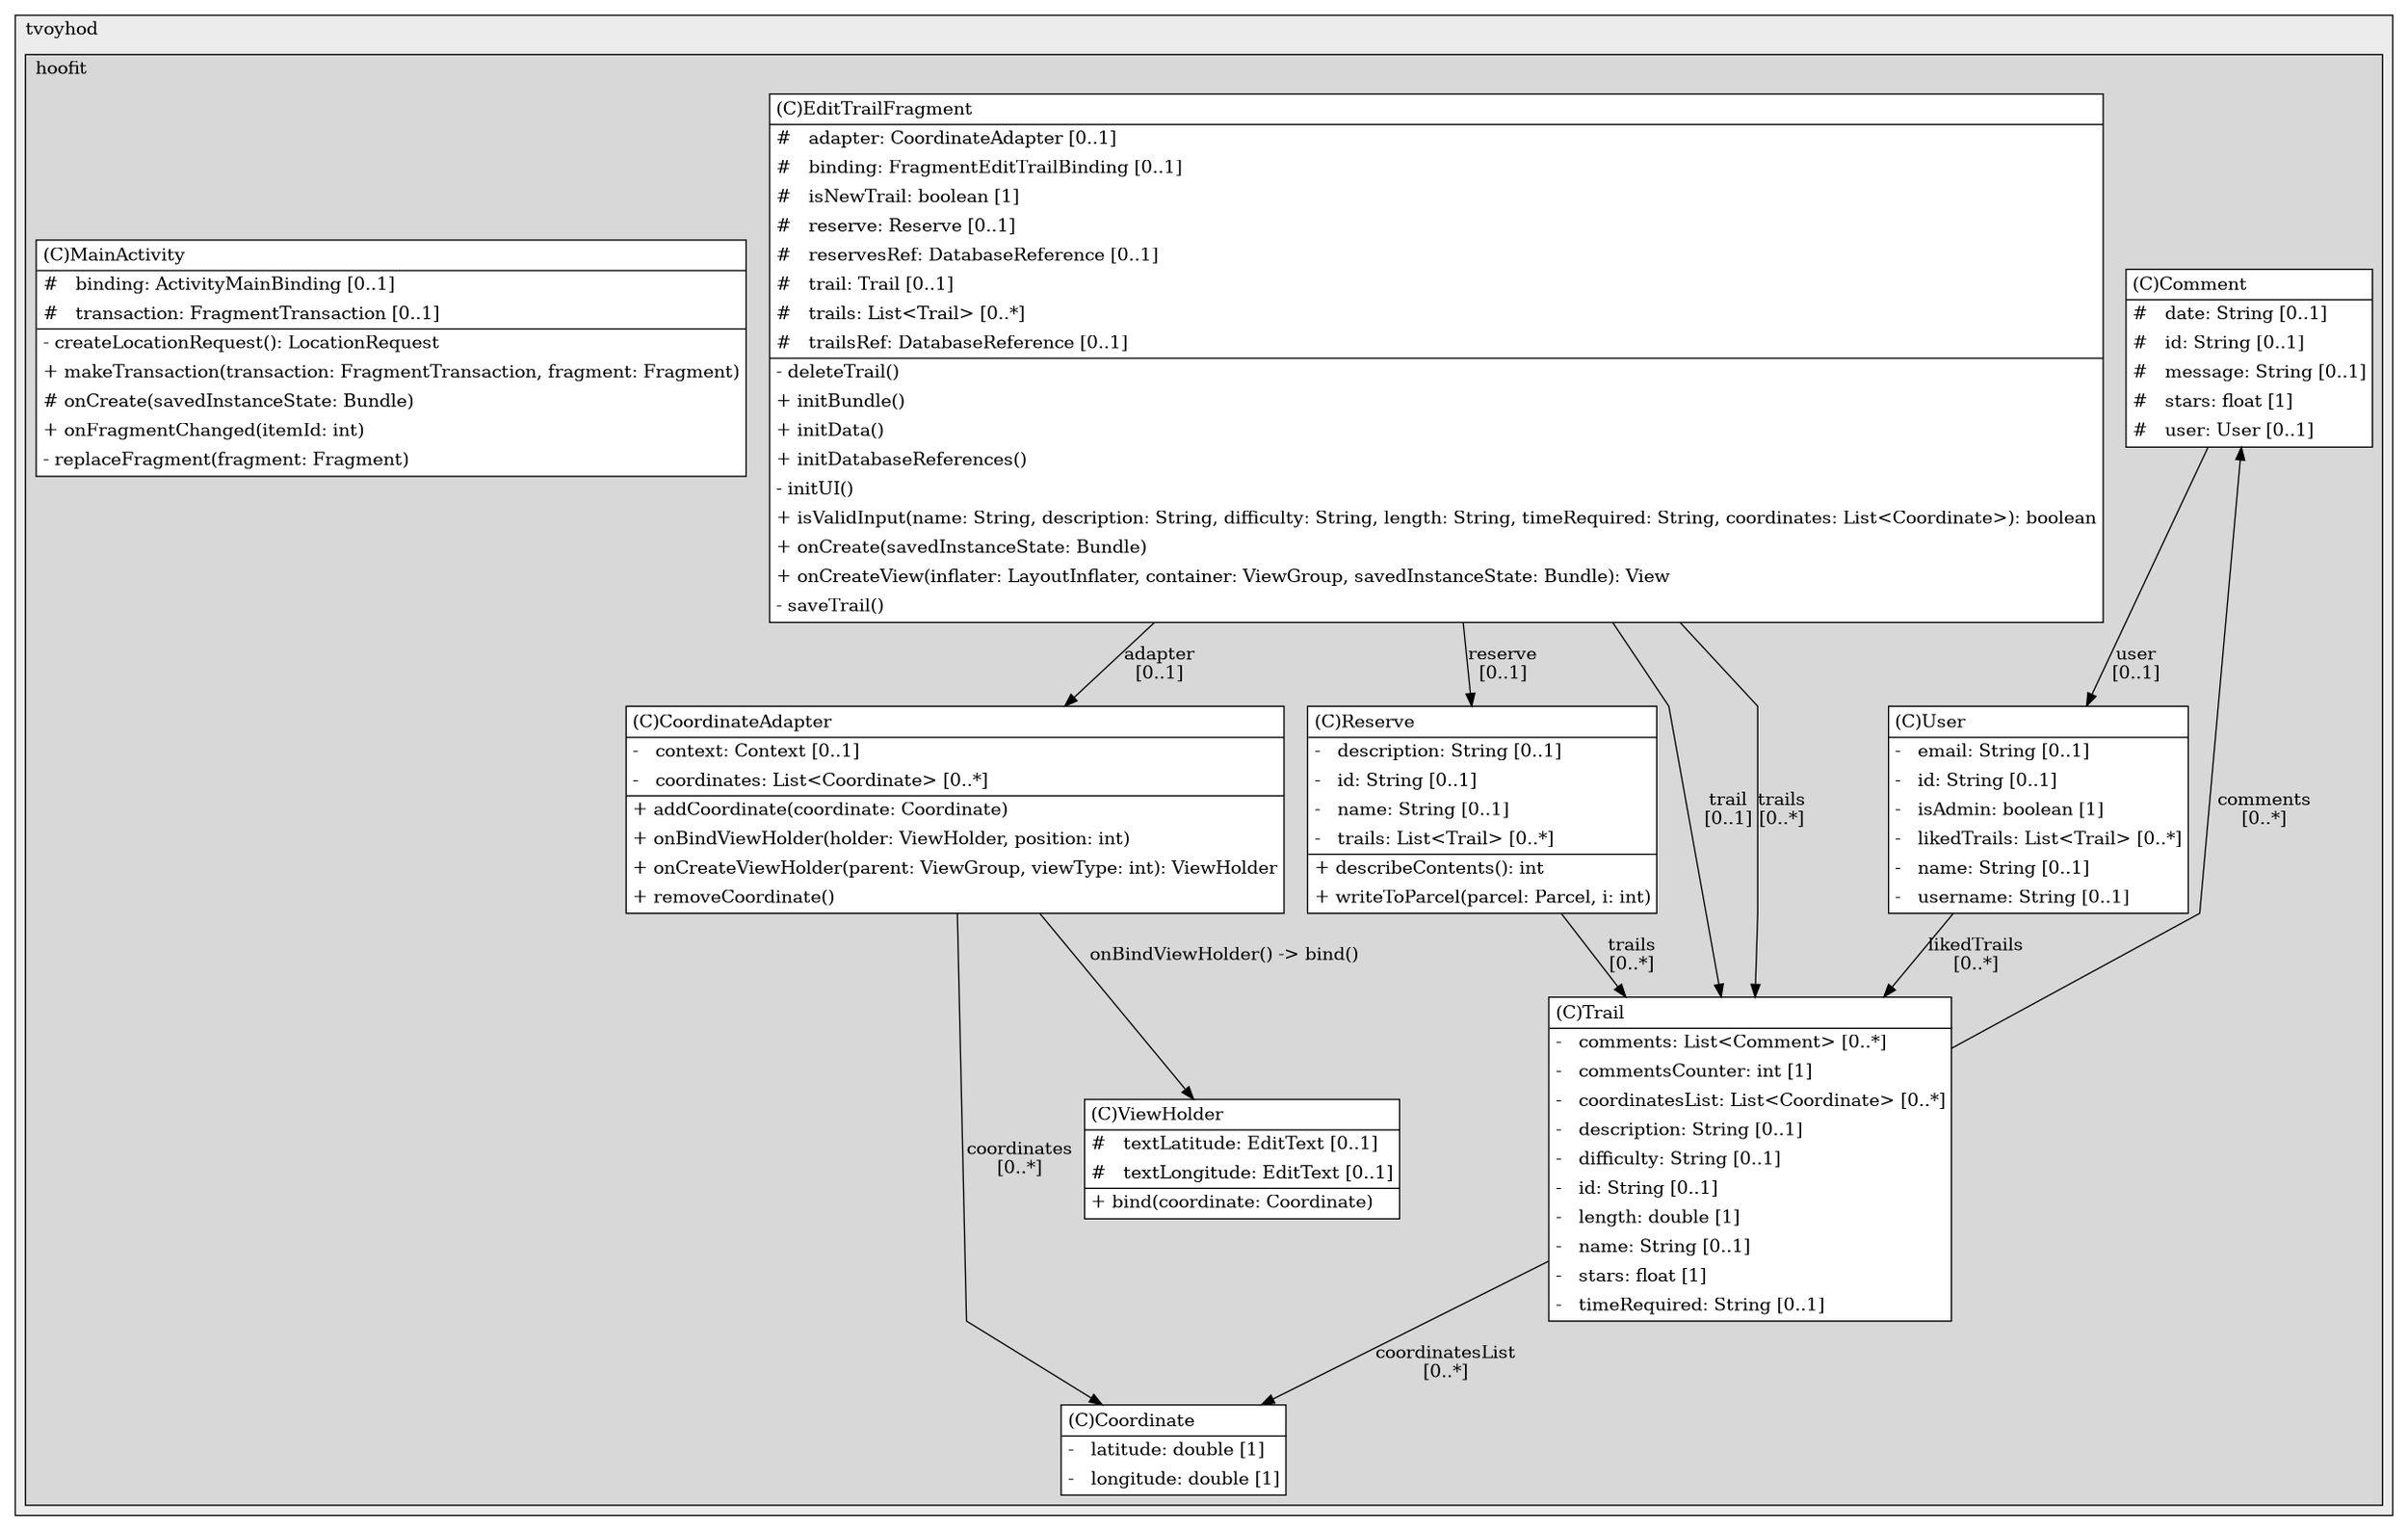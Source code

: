 @startuml

/' diagram meta data start
config=StructureConfiguration;
{
  "projectClassification": {
    "searchMode": "OpenProject", // OpenProject, AllProjects
    "includedProjects": "",
    "pathEndKeywords": "*.impl",
    "isClientPath": "",
    "isClientName": "",
    "isTestPath": "",
    "isTestName": "",
    "isMappingPath": "",
    "isMappingName": "",
    "isDataAccessPath": "",
    "isDataAccessName": "",
    "isDataStructurePath": "",
    "isDataStructureName": "",
    "isInterfaceStructuresPath": "",
    "isInterfaceStructuresName": "",
    "isEntryPointPath": "",
    "isEntryPointName": "",
    "treatFinalFieldsAsMandatory": false
  },
  "graphRestriction": {
    "classPackageExcludeFilter": "",
    "classPackageIncludeFilter": "",
    "classNameExcludeFilter": "",
    "classNameIncludeFilter": "",
    "methodNameExcludeFilter": "",
    "methodNameIncludeFilter": "",
    "removeByInheritance": "", // inheritance/annotation based filtering is done in a second step
    "removeByAnnotation": "",
    "removeByClassPackage": "", // cleanup the graph after inheritance/annotation based filtering is done
    "removeByClassName": "",
    "cutMappings": false,
    "cutEnum": true,
    "cutTests": true,
    "cutClient": true,
    "cutDataAccess": false,
    "cutInterfaceStructures": false,
    "cutDataStructures": false,
    "cutGetterAndSetter": true,
    "cutConstructors": true
  },
  "graphTraversal": {
    "forwardDepth": 6,
    "backwardDepth": 6,
    "classPackageExcludeFilter": "",
    "classPackageIncludeFilter": "",
    "classNameExcludeFilter": "",
    "classNameIncludeFilter": "",
    "methodNameExcludeFilter": "",
    "methodNameIncludeFilter": "",
    "hideMappings": false,
    "hideDataStructures": false,
    "hidePrivateMethods": true,
    "hideInterfaceCalls": true, // indirection: implementation -> interface (is hidden) -> implementation
    "onlyShowApplicationEntryPoints": false, // root node is included
    "useMethodCallsForStructureDiagram": "ForwardOnly" // ForwardOnly, BothDirections, No
  },
  "details": {
    "aggregation": "GroupByClass", // ByClass, GroupByClass, None
    "showClassGenericTypes": true,
    "showMethods": true,
    "showMethodParameterNames": true,
    "showMethodParameterTypes": true,
    "showMethodReturnType": true,
    "showPackageLevels": 2,
    "showDetailedClassStructure": true
  },
  "rootClass": "com.tvoyhod.hoofit.ui.editInfo.EditTrailFragment",
  "extensionCallbackMethod": "" // qualified.class.name#methodName - signature: public static String method(String)
}
diagram meta data end '/



digraph g {
    rankdir="TB"
    splines=polyline
    

'nodes 
subgraph cluster_939296559 { 
   	label=tvoyhod
	labeljust=l
	fillcolor="#ececec"
	style=filled
   
   subgraph cluster_1403126406 { 
   	label=hoofit
	labeljust=l
	fillcolor="#d8d8d8"
	style=filled
   
   Comment200341979[
	label=<<TABLE BORDER="1" CELLBORDER="0" CELLPADDING="4" CELLSPACING="0">
<TR><TD ALIGN="LEFT" >(C)Comment</TD></TR>
<HR/>
<TR><TD ALIGN="LEFT" >#   date: String [0..1]</TD></TR>
<TR><TD ALIGN="LEFT" >#   id: String [0..1]</TD></TR>
<TR><TD ALIGN="LEFT" >#   message: String [0..1]</TD></TR>
<TR><TD ALIGN="LEFT" >#   stars: float [1]</TD></TR>
<TR><TD ALIGN="LEFT" >#   user: User [0..1]</TD></TR>
</TABLE>>
	style=filled
	margin=0
	shape=plaintext
	fillcolor="#FFFFFF"
];

Coordinate200341979[
	label=<<TABLE BORDER="1" CELLBORDER="0" CELLPADDING="4" CELLSPACING="0">
<TR><TD ALIGN="LEFT" >(C)Coordinate</TD></TR>
<HR/>
<TR><TD ALIGN="LEFT" >-   latitude: double [1]</TD></TR>
<TR><TD ALIGN="LEFT" >-   longitude: double [1]</TD></TR>
</TABLE>>
	style=filled
	margin=0
	shape=plaintext
	fillcolor="#FFFFFF"
];

CoordinateAdapter976963852[
	label=<<TABLE BORDER="1" CELLBORDER="0" CELLPADDING="4" CELLSPACING="0">
<TR><TD ALIGN="LEFT" >(C)CoordinateAdapter</TD></TR>
<HR/>
<TR><TD ALIGN="LEFT" >-   context: Context [0..1]</TD></TR>
<TR><TD ALIGN="LEFT" >-   coordinates: List&lt;Coordinate&gt; [0..*]</TD></TR>
<HR/>
<TR><TD ALIGN="LEFT" >+ addCoordinate(coordinate: Coordinate)</TD></TR>
<TR><TD ALIGN="LEFT" >+ onBindViewHolder(holder: ViewHolder, position: int)</TD></TR>
<TR><TD ALIGN="LEFT" >+ onCreateViewHolder(parent: ViewGroup, viewType: int): ViewHolder</TD></TR>
<TR><TD ALIGN="LEFT" >+ removeCoordinate()</TD></TR>
</TABLE>>
	style=filled
	margin=0
	shape=plaintext
	fillcolor="#FFFFFF"
];

EditTrailFragment1972696343[
	label=<<TABLE BORDER="1" CELLBORDER="0" CELLPADDING="4" CELLSPACING="0">
<TR><TD ALIGN="LEFT" >(C)EditTrailFragment</TD></TR>
<HR/>
<TR><TD ALIGN="LEFT" >#   adapter: CoordinateAdapter [0..1]</TD></TR>
<TR><TD ALIGN="LEFT" >#   binding: FragmentEditTrailBinding [0..1]</TD></TR>
<TR><TD ALIGN="LEFT" >#   isNewTrail: boolean [1]</TD></TR>
<TR><TD ALIGN="LEFT" >#   reserve: Reserve [0..1]</TD></TR>
<TR><TD ALIGN="LEFT" >#   reservesRef: DatabaseReference [0..1]</TD></TR>
<TR><TD ALIGN="LEFT" >#   trail: Trail [0..1]</TD></TR>
<TR><TD ALIGN="LEFT" >#   trails: List&lt;Trail&gt; [0..*]</TD></TR>
<TR><TD ALIGN="LEFT" >#   trailsRef: DatabaseReference [0..1]</TD></TR>
<HR/>
<TR><TD ALIGN="LEFT" >- deleteTrail()</TD></TR>
<TR><TD ALIGN="LEFT" >+ initBundle()</TD></TR>
<TR><TD ALIGN="LEFT" >+ initData()</TD></TR>
<TR><TD ALIGN="LEFT" >+ initDatabaseReferences()</TD></TR>
<TR><TD ALIGN="LEFT" >- initUI()</TD></TR>
<TR><TD ALIGN="LEFT" >+ isValidInput(name: String, description: String, difficulty: String, length: String, timeRequired: String, coordinates: List&lt;Coordinate&gt;): boolean</TD></TR>
<TR><TD ALIGN="LEFT" >+ onCreate(savedInstanceState: Bundle)</TD></TR>
<TR><TD ALIGN="LEFT" >+ onCreateView(inflater: LayoutInflater, container: ViewGroup, savedInstanceState: Bundle): View</TD></TR>
<TR><TD ALIGN="LEFT" >- saveTrail()</TD></TR>
</TABLE>>
	style=filled
	margin=0
	shape=plaintext
	fillcolor="#FFFFFF"
];

MainActivity2109978989[
	label=<<TABLE BORDER="1" CELLBORDER="0" CELLPADDING="4" CELLSPACING="0">
<TR><TD ALIGN="LEFT" >(C)MainActivity</TD></TR>
<HR/>
<TR><TD ALIGN="LEFT" >#   binding: ActivityMainBinding [0..1]</TD></TR>
<TR><TD ALIGN="LEFT" >#   transaction: FragmentTransaction [0..1]</TD></TR>
<HR/>
<TR><TD ALIGN="LEFT" >- createLocationRequest(): LocationRequest</TD></TR>
<TR><TD ALIGN="LEFT" >+ makeTransaction(transaction: FragmentTransaction, fragment: Fragment)</TD></TR>
<TR><TD ALIGN="LEFT" ># onCreate(savedInstanceState: Bundle)</TD></TR>
<TR><TD ALIGN="LEFT" >+ onFragmentChanged(itemId: int)</TD></TR>
<TR><TD ALIGN="LEFT" >- replaceFragment(fragment: Fragment)</TD></TR>
</TABLE>>
	style=filled
	margin=0
	shape=plaintext
	fillcolor="#FFFFFF"
];

Reserve200341979[
	label=<<TABLE BORDER="1" CELLBORDER="0" CELLPADDING="4" CELLSPACING="0">
<TR><TD ALIGN="LEFT" >(C)Reserve</TD></TR>
<HR/>
<TR><TD ALIGN="LEFT" >-   description: String [0..1]</TD></TR>
<TR><TD ALIGN="LEFT" >-   id: String [0..1]</TD></TR>
<TR><TD ALIGN="LEFT" >-   name: String [0..1]</TD></TR>
<TR><TD ALIGN="LEFT" >-   trails: List&lt;Trail&gt; [0..*]</TD></TR>
<HR/>
<TR><TD ALIGN="LEFT" >+ describeContents(): int</TD></TR>
<TR><TD ALIGN="LEFT" >+ writeToParcel(parcel: Parcel, i: int)</TD></TR>
</TABLE>>
	style=filled
	margin=0
	shape=plaintext
	fillcolor="#FFFFFF"
];

Trail200341979[
	label=<<TABLE BORDER="1" CELLBORDER="0" CELLPADDING="4" CELLSPACING="0">
<TR><TD ALIGN="LEFT" >(C)Trail</TD></TR>
<HR/>
<TR><TD ALIGN="LEFT" >-   comments: List&lt;Comment&gt; [0..*]</TD></TR>
<TR><TD ALIGN="LEFT" >-   commentsCounter: int [1]</TD></TR>
<TR><TD ALIGN="LEFT" >-   coordinatesList: List&lt;Coordinate&gt; [0..*]</TD></TR>
<TR><TD ALIGN="LEFT" >-   description: String [0..1]</TD></TR>
<TR><TD ALIGN="LEFT" >-   difficulty: String [0..1]</TD></TR>
<TR><TD ALIGN="LEFT" >-   id: String [0..1]</TD></TR>
<TR><TD ALIGN="LEFT" >-   length: double [1]</TD></TR>
<TR><TD ALIGN="LEFT" >-   name: String [0..1]</TD></TR>
<TR><TD ALIGN="LEFT" >-   stars: float [1]</TD></TR>
<TR><TD ALIGN="LEFT" >-   timeRequired: String [0..1]</TD></TR>
</TABLE>>
	style=filled
	margin=0
	shape=plaintext
	fillcolor="#FFFFFF"
];

User200341979[
	label=<<TABLE BORDER="1" CELLBORDER="0" CELLPADDING="4" CELLSPACING="0">
<TR><TD ALIGN="LEFT" >(C)User</TD></TR>
<HR/>
<TR><TD ALIGN="LEFT" >-   email: String [0..1]</TD></TR>
<TR><TD ALIGN="LEFT" >-   id: String [0..1]</TD></TR>
<TR><TD ALIGN="LEFT" >-   isAdmin: boolean [1]</TD></TR>
<TR><TD ALIGN="LEFT" >-   likedTrails: List&lt;Trail&gt; [0..*]</TD></TR>
<TR><TD ALIGN="LEFT" >-   name: String [0..1]</TD></TR>
<TR><TD ALIGN="LEFT" >-   username: String [0..1]</TD></TR>
</TABLE>>
	style=filled
	margin=0
	shape=plaintext
	fillcolor="#FFFFFF"
];

ViewHolder1931244061[
	label=<<TABLE BORDER="1" CELLBORDER="0" CELLPADDING="4" CELLSPACING="0">
<TR><TD ALIGN="LEFT" >(C)ViewHolder</TD></TR>
<HR/>
<TR><TD ALIGN="LEFT" >#   textLatitude: EditText [0..1]</TD></TR>
<TR><TD ALIGN="LEFT" >#   textLongitude: EditText [0..1]</TD></TR>
<HR/>
<TR><TD ALIGN="LEFT" >+ bind(coordinate: Coordinate)</TD></TR>
</TABLE>>
	style=filled
	margin=0
	shape=plaintext
	fillcolor="#FFFFFF"
];
} 
} 

'edges    
Comment200341979 -> User200341979[label="user
[0..1]"];
CoordinateAdapter976963852 -> Coordinate200341979[label="coordinates
[0..*]"];
CoordinateAdapter976963852 -> ViewHolder1931244061[label="onBindViewHolder() -> bind()"];
EditTrailFragment1972696343 -> CoordinateAdapter976963852[label="adapter
[0..1]"];
EditTrailFragment1972696343 -> Reserve200341979[label="reserve
[0..1]"];
EditTrailFragment1972696343 -> Trail200341979[label="trail
[0..1]"];
EditTrailFragment1972696343 -> Trail200341979[label="trails
[0..*]"];
Reserve200341979 -> Trail200341979[label="trails
[0..*]"];
Trail200341979 -> Comment200341979[label="comments
[0..*]"];
Trail200341979 -> Coordinate200341979[label="coordinatesList
[0..*]"];
User200341979 -> Trail200341979[label="likedTrails
[0..*]"];
    
}
@enduml